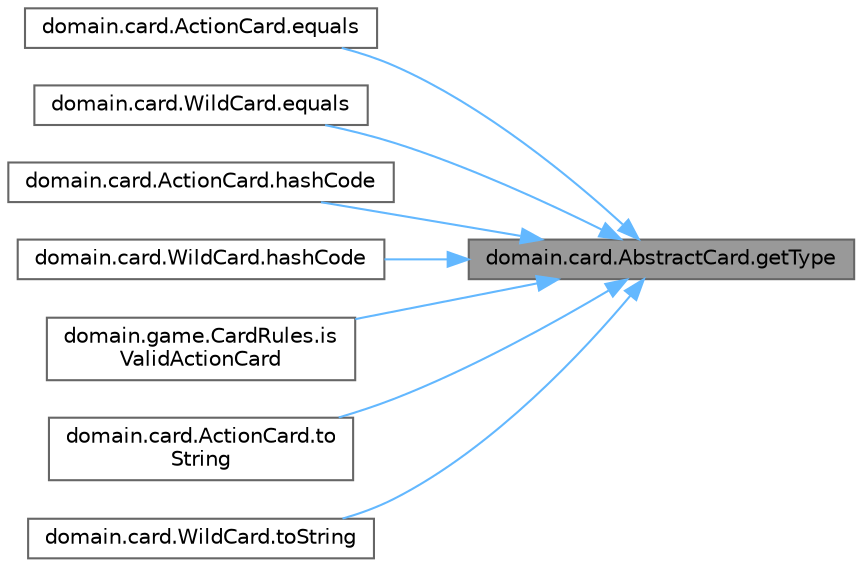 digraph "domain.card.AbstractCard.getType"
{
 // LATEX_PDF_SIZE
  bgcolor="transparent";
  edge [fontname=Helvetica,fontsize=10,labelfontname=Helvetica,labelfontsize=10];
  node [fontname=Helvetica,fontsize=10,shape=box,height=0.2,width=0.4];
  rankdir="RL";
  Node1 [id="Node000001",label="domain.card.AbstractCard.getType",height=0.2,width=0.4,color="gray40", fillcolor="grey60", style="filled", fontcolor="black",tooltip=" "];
  Node1 -> Node2 [id="edge1_Node000001_Node000002",dir="back",color="steelblue1",style="solid",tooltip=" "];
  Node2 [id="Node000002",label="domain.card.ActionCard.equals",height=0.2,width=0.4,color="grey40", fillcolor="white", style="filled",URL="$classdomain_1_1card_1_1_action_card.html#a8fe085234348d5b1f448b3c84fa25835",tooltip=" "];
  Node1 -> Node3 [id="edge2_Node000001_Node000003",dir="back",color="steelblue1",style="solid",tooltip=" "];
  Node3 [id="Node000003",label="domain.card.WildCard.equals",height=0.2,width=0.4,color="grey40", fillcolor="white", style="filled",URL="$classdomain_1_1card_1_1_wild_card.html#ae72ca9cda4632fc33e69772dc1b0b2b9",tooltip=" "];
  Node1 -> Node4 [id="edge3_Node000001_Node000004",dir="back",color="steelblue1",style="solid",tooltip=" "];
  Node4 [id="Node000004",label="domain.card.ActionCard.hashCode",height=0.2,width=0.4,color="grey40", fillcolor="white", style="filled",URL="$classdomain_1_1card_1_1_action_card.html#a44bbb19ccdf782a75c931e0bfdac7d9b",tooltip=" "];
  Node1 -> Node5 [id="edge4_Node000001_Node000005",dir="back",color="steelblue1",style="solid",tooltip=" "];
  Node5 [id="Node000005",label="domain.card.WildCard.hashCode",height=0.2,width=0.4,color="grey40", fillcolor="white", style="filled",URL="$classdomain_1_1card_1_1_wild_card.html#af3c0f8bb82b840bda732444575367955",tooltip=" "];
  Node1 -> Node6 [id="edge5_Node000001_Node000006",dir="back",color="steelblue1",style="solid",tooltip=" "];
  Node6 [id="Node000006",label="domain.game.CardRules.is\lValidActionCard",height=0.2,width=0.4,color="grey40", fillcolor="white", style="filled",URL="$classdomain_1_1game_1_1_card_rules.html#a2ed0bf7892d81ebe70d1e32a929dfd11",tooltip="Valida si una carta de acción puede ser jugada sobre otra carta."];
  Node1 -> Node7 [id="edge6_Node000001_Node000007",dir="back",color="steelblue1",style="solid",tooltip=" "];
  Node7 [id="Node000007",label="domain.card.ActionCard.to\lString",height=0.2,width=0.4,color="grey40", fillcolor="white", style="filled",URL="$classdomain_1_1card_1_1_action_card.html#a5d5c564cd89e51fa3096c814ee4e0212",tooltip=" "];
  Node1 -> Node8 [id="edge7_Node000001_Node000008",dir="back",color="steelblue1",style="solid",tooltip=" "];
  Node8 [id="Node000008",label="domain.card.WildCard.toString",height=0.2,width=0.4,color="grey40", fillcolor="white", style="filled",URL="$classdomain_1_1card_1_1_wild_card.html#a453350bfe9d9e9763d2fd48e4f477332",tooltip=" "];
}
